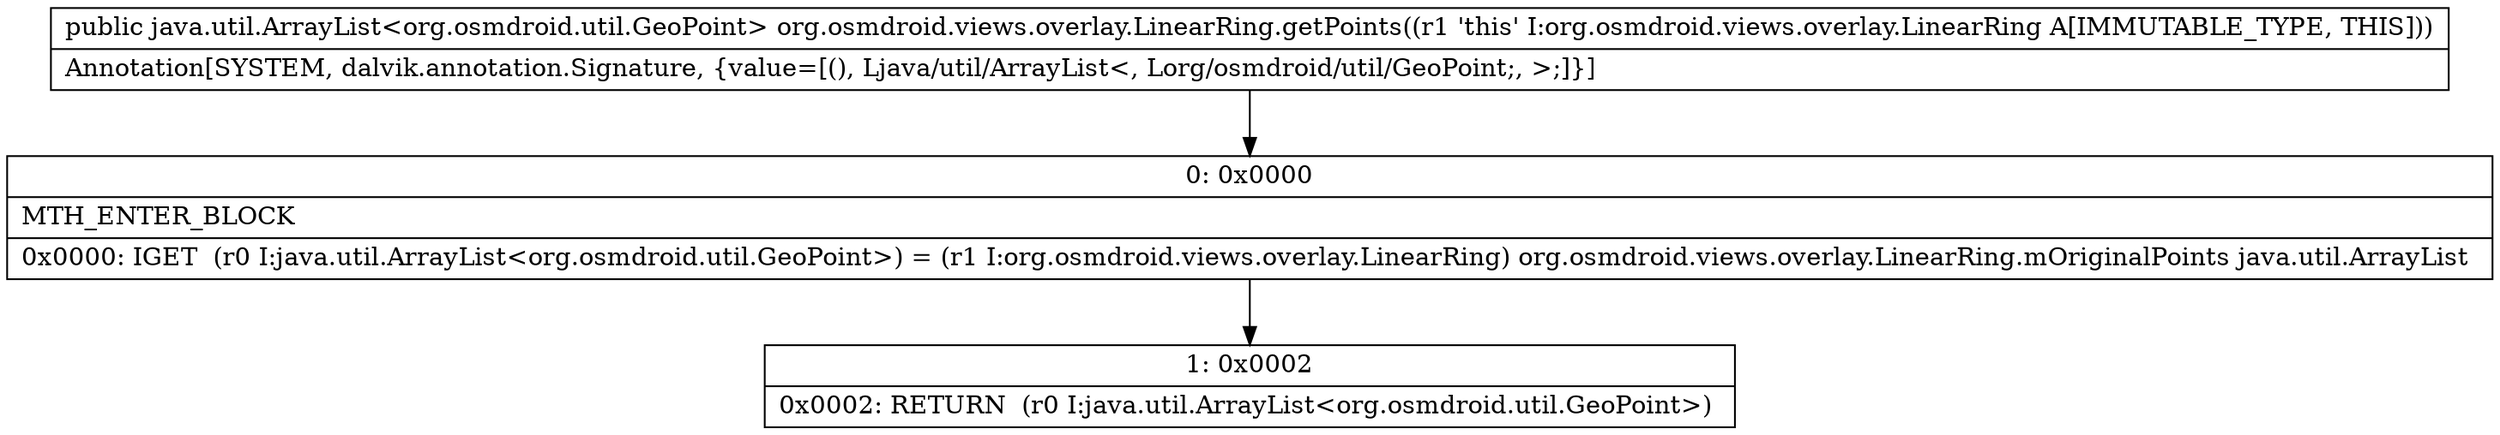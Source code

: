 digraph "CFG fororg.osmdroid.views.overlay.LinearRing.getPoints()Ljava\/util\/ArrayList;" {
Node_0 [shape=record,label="{0\:\ 0x0000|MTH_ENTER_BLOCK\l|0x0000: IGET  (r0 I:java.util.ArrayList\<org.osmdroid.util.GeoPoint\>) = (r1 I:org.osmdroid.views.overlay.LinearRing) org.osmdroid.views.overlay.LinearRing.mOriginalPoints java.util.ArrayList \l}"];
Node_1 [shape=record,label="{1\:\ 0x0002|0x0002: RETURN  (r0 I:java.util.ArrayList\<org.osmdroid.util.GeoPoint\>) \l}"];
MethodNode[shape=record,label="{public java.util.ArrayList\<org.osmdroid.util.GeoPoint\> org.osmdroid.views.overlay.LinearRing.getPoints((r1 'this' I:org.osmdroid.views.overlay.LinearRing A[IMMUTABLE_TYPE, THIS]))  | Annotation[SYSTEM, dalvik.annotation.Signature, \{value=[(), Ljava\/util\/ArrayList\<, Lorg\/osmdroid\/util\/GeoPoint;, \>;]\}]\l}"];
MethodNode -> Node_0;
Node_0 -> Node_1;
}


